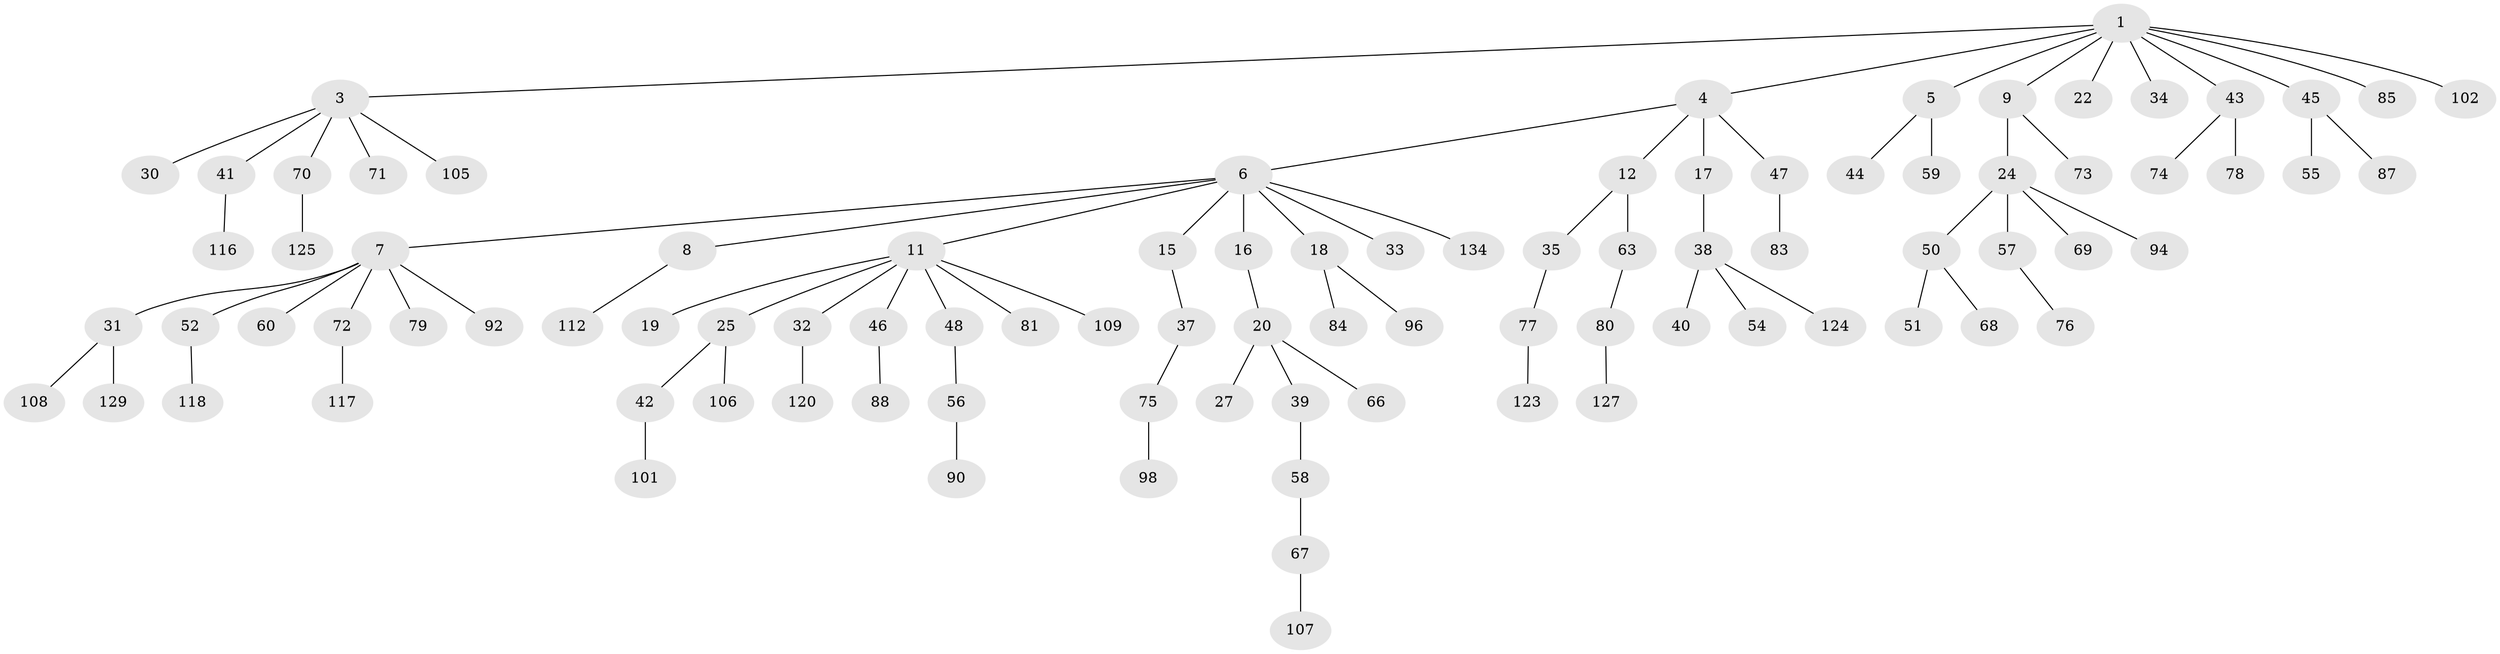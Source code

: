 // original degree distribution, {4: 0.04477611940298507, 8: 0.007462686567164179, 6: 0.014925373134328358, 5: 0.03731343283582089, 3: 0.08208955223880597, 9: 0.007462686567164179, 7: 0.007462686567164179, 2: 0.30597014925373134, 1: 0.4925373134328358}
// Generated by graph-tools (version 1.1) at 2025/19/03/04/25 18:19:07]
// undirected, 93 vertices, 92 edges
graph export_dot {
graph [start="1"]
  node [color=gray90,style=filled];
  1 [super="+2"];
  3;
  4;
  5;
  6;
  7 [super="+10"];
  8 [super="+21"];
  9 [super="+23+115+49"];
  11 [super="+13"];
  12 [super="+29+26+82+89"];
  15;
  16;
  17;
  18;
  19;
  20;
  22;
  24 [super="+36+61"];
  25 [super="+28"];
  27;
  30 [super="+97"];
  31;
  32;
  33;
  34 [super="+128"];
  35 [super="+53"];
  37;
  38;
  39 [super="+64"];
  40 [super="+95"];
  41;
  42;
  43 [super="+113"];
  44 [super="+62"];
  45;
  46;
  47;
  48;
  50 [super="+122+103"];
  51;
  52;
  54;
  55;
  56;
  57;
  58;
  59;
  60 [super="+99"];
  63;
  66;
  67;
  68;
  69;
  70;
  71;
  72;
  73;
  74;
  75;
  76;
  77;
  78;
  79;
  80;
  81;
  83 [super="+91"];
  84;
  85;
  87;
  88;
  90;
  92 [super="+111"];
  94;
  96;
  98;
  101 [super="+121"];
  102;
  105;
  106;
  107;
  108;
  109;
  112 [super="+119"];
  116;
  117;
  118;
  120;
  123;
  124;
  125;
  127;
  129;
  134;
  1 -- 9;
  1 -- 22;
  1 -- 102;
  1 -- 34;
  1 -- 3;
  1 -- 4;
  1 -- 5;
  1 -- 43;
  1 -- 45;
  1 -- 85;
  3 -- 30;
  3 -- 41;
  3 -- 70;
  3 -- 71;
  3 -- 105;
  4 -- 6;
  4 -- 12;
  4 -- 17;
  4 -- 47;
  5 -- 44;
  5 -- 59;
  6 -- 7;
  6 -- 8;
  6 -- 11;
  6 -- 15;
  6 -- 16;
  6 -- 18;
  6 -- 33;
  6 -- 134;
  7 -- 72;
  7 -- 79;
  7 -- 92;
  7 -- 52;
  7 -- 31;
  7 -- 60;
  8 -- 112;
  9 -- 24;
  9 -- 73;
  11 -- 32;
  11 -- 46;
  11 -- 48;
  11 -- 81;
  11 -- 109;
  11 -- 19;
  11 -- 25;
  12 -- 35;
  12 -- 63;
  15 -- 37;
  16 -- 20;
  17 -- 38;
  18 -- 84;
  18 -- 96;
  20 -- 27;
  20 -- 39;
  20 -- 66;
  24 -- 50;
  24 -- 69;
  24 -- 57;
  24 -- 94;
  25 -- 42;
  25 -- 106;
  31 -- 108;
  31 -- 129;
  32 -- 120;
  35 -- 77;
  37 -- 75;
  38 -- 40;
  38 -- 54;
  38 -- 124;
  39 -- 58;
  41 -- 116;
  42 -- 101;
  43 -- 74;
  43 -- 78;
  45 -- 55;
  45 -- 87;
  46 -- 88;
  47 -- 83;
  48 -- 56;
  50 -- 51;
  50 -- 68;
  52 -- 118;
  56 -- 90;
  57 -- 76;
  58 -- 67;
  63 -- 80;
  67 -- 107;
  70 -- 125;
  72 -- 117;
  75 -- 98;
  77 -- 123;
  80 -- 127;
}
